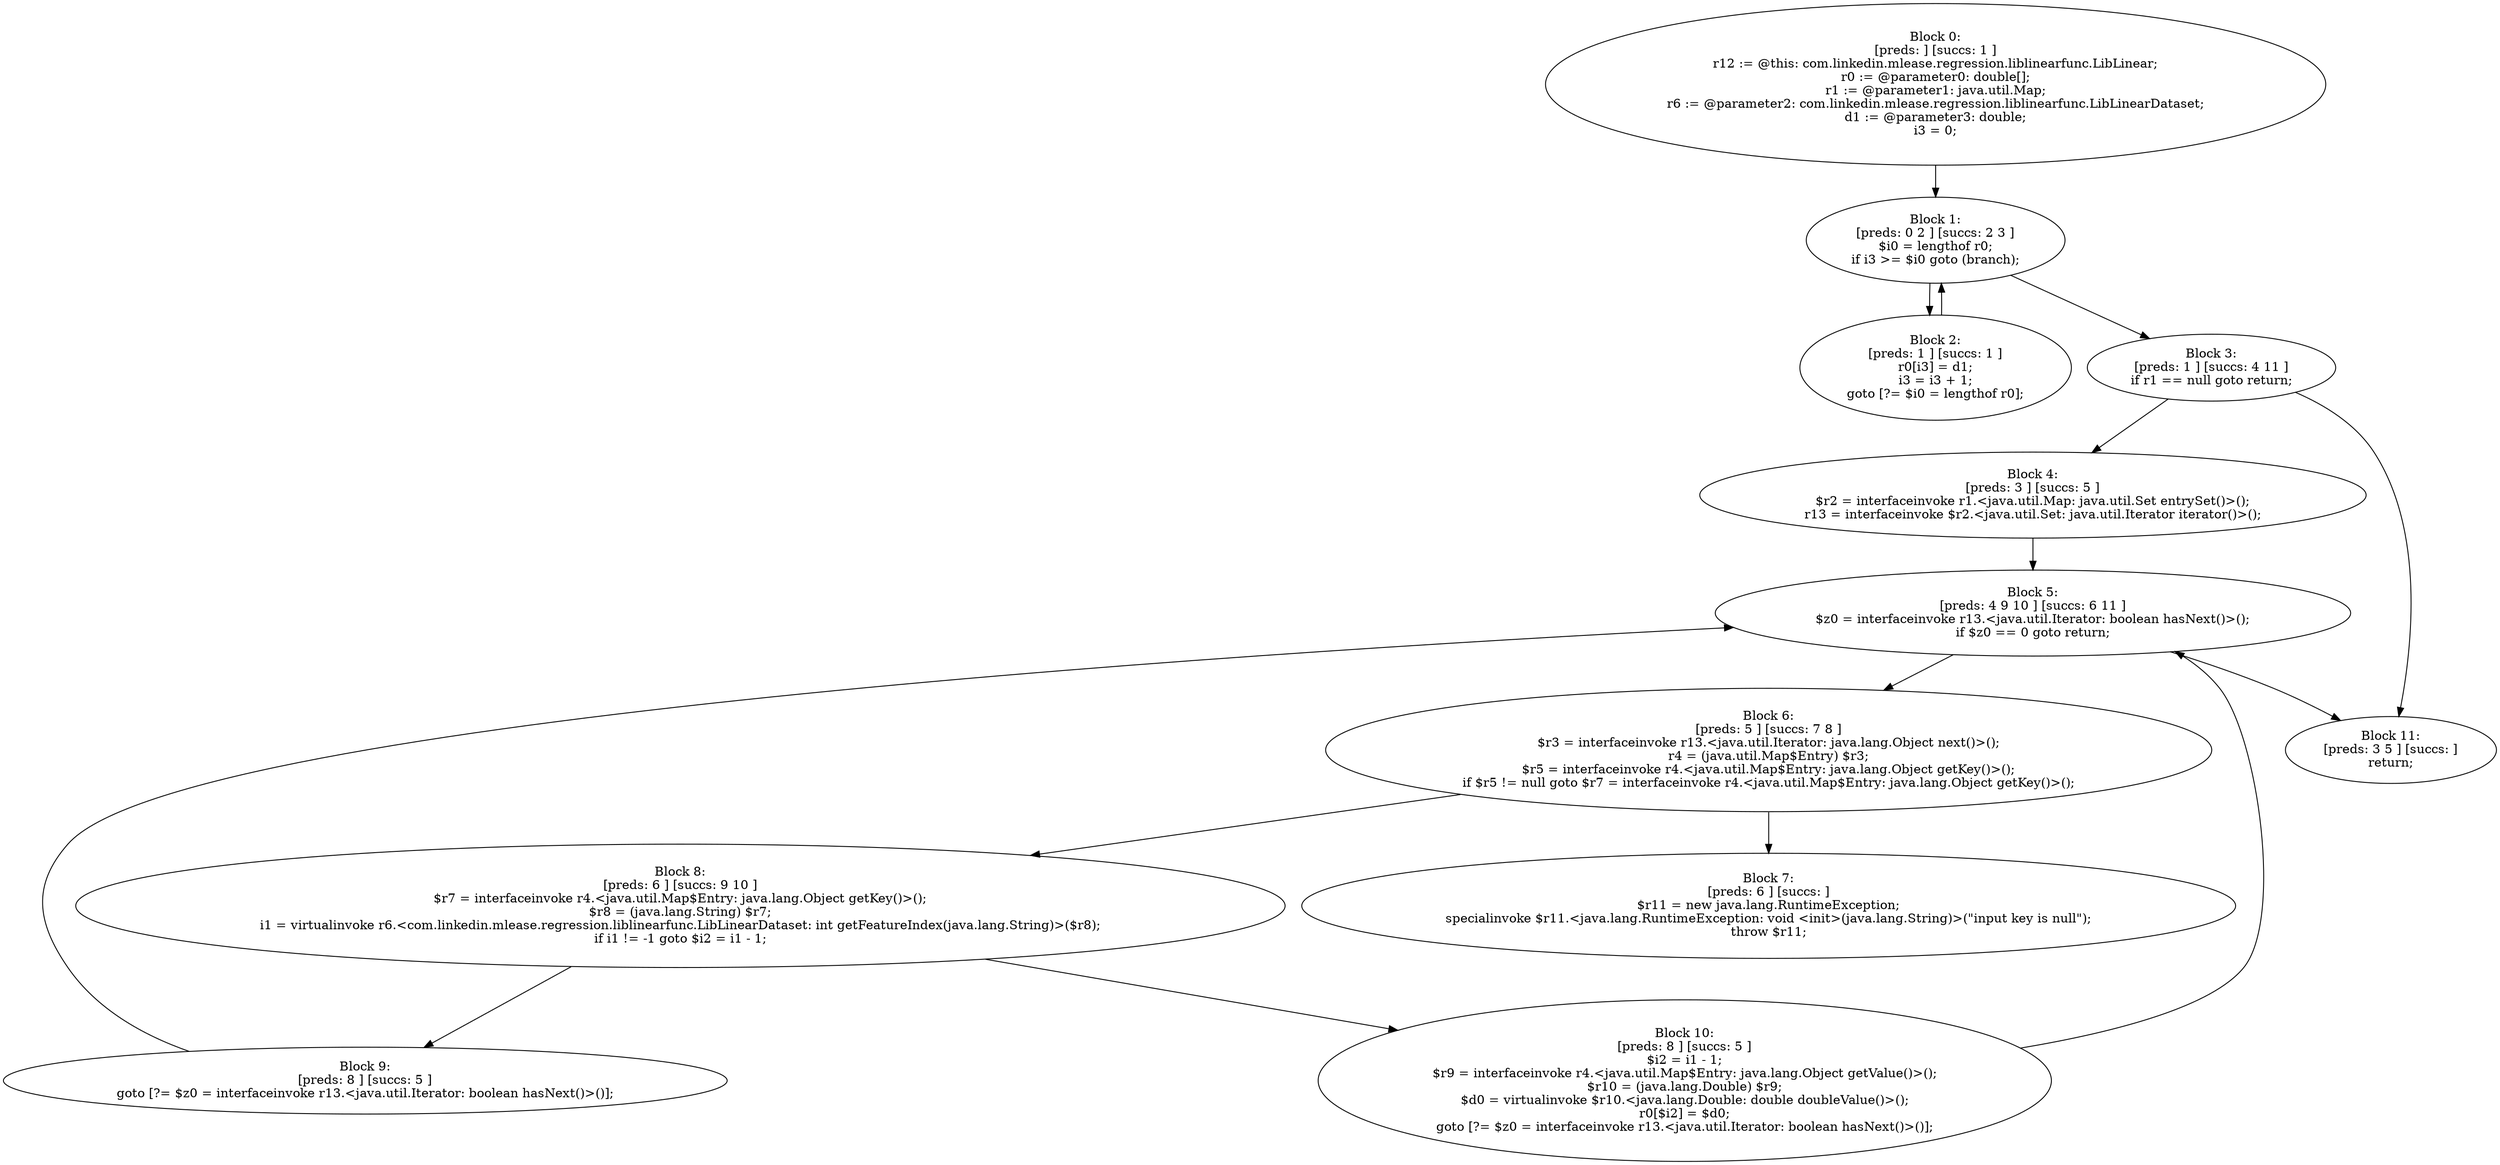 digraph "unitGraph" {
    "Block 0:
[preds: ] [succs: 1 ]
r12 := @this: com.linkedin.mlease.regression.liblinearfunc.LibLinear;
r0 := @parameter0: double[];
r1 := @parameter1: java.util.Map;
r6 := @parameter2: com.linkedin.mlease.regression.liblinearfunc.LibLinearDataset;
d1 := @parameter3: double;
i3 = 0;
"
    "Block 1:
[preds: 0 2 ] [succs: 2 3 ]
$i0 = lengthof r0;
if i3 >= $i0 goto (branch);
"
    "Block 2:
[preds: 1 ] [succs: 1 ]
r0[i3] = d1;
i3 = i3 + 1;
goto [?= $i0 = lengthof r0];
"
    "Block 3:
[preds: 1 ] [succs: 4 11 ]
if r1 == null goto return;
"
    "Block 4:
[preds: 3 ] [succs: 5 ]
$r2 = interfaceinvoke r1.<java.util.Map: java.util.Set entrySet()>();
r13 = interfaceinvoke $r2.<java.util.Set: java.util.Iterator iterator()>();
"
    "Block 5:
[preds: 4 9 10 ] [succs: 6 11 ]
$z0 = interfaceinvoke r13.<java.util.Iterator: boolean hasNext()>();
if $z0 == 0 goto return;
"
    "Block 6:
[preds: 5 ] [succs: 7 8 ]
$r3 = interfaceinvoke r13.<java.util.Iterator: java.lang.Object next()>();
r4 = (java.util.Map$Entry) $r3;
$r5 = interfaceinvoke r4.<java.util.Map$Entry: java.lang.Object getKey()>();
if $r5 != null goto $r7 = interfaceinvoke r4.<java.util.Map$Entry: java.lang.Object getKey()>();
"
    "Block 7:
[preds: 6 ] [succs: ]
$r11 = new java.lang.RuntimeException;
specialinvoke $r11.<java.lang.RuntimeException: void <init>(java.lang.String)>(\"input key is null\");
throw $r11;
"
    "Block 8:
[preds: 6 ] [succs: 9 10 ]
$r7 = interfaceinvoke r4.<java.util.Map$Entry: java.lang.Object getKey()>();
$r8 = (java.lang.String) $r7;
i1 = virtualinvoke r6.<com.linkedin.mlease.regression.liblinearfunc.LibLinearDataset: int getFeatureIndex(java.lang.String)>($r8);
if i1 != -1 goto $i2 = i1 - 1;
"
    "Block 9:
[preds: 8 ] [succs: 5 ]
goto [?= $z0 = interfaceinvoke r13.<java.util.Iterator: boolean hasNext()>()];
"
    "Block 10:
[preds: 8 ] [succs: 5 ]
$i2 = i1 - 1;
$r9 = interfaceinvoke r4.<java.util.Map$Entry: java.lang.Object getValue()>();
$r10 = (java.lang.Double) $r9;
$d0 = virtualinvoke $r10.<java.lang.Double: double doubleValue()>();
r0[$i2] = $d0;
goto [?= $z0 = interfaceinvoke r13.<java.util.Iterator: boolean hasNext()>()];
"
    "Block 11:
[preds: 3 5 ] [succs: ]
return;
"
    "Block 0:
[preds: ] [succs: 1 ]
r12 := @this: com.linkedin.mlease.regression.liblinearfunc.LibLinear;
r0 := @parameter0: double[];
r1 := @parameter1: java.util.Map;
r6 := @parameter2: com.linkedin.mlease.regression.liblinearfunc.LibLinearDataset;
d1 := @parameter3: double;
i3 = 0;
"->"Block 1:
[preds: 0 2 ] [succs: 2 3 ]
$i0 = lengthof r0;
if i3 >= $i0 goto (branch);
";
    "Block 1:
[preds: 0 2 ] [succs: 2 3 ]
$i0 = lengthof r0;
if i3 >= $i0 goto (branch);
"->"Block 2:
[preds: 1 ] [succs: 1 ]
r0[i3] = d1;
i3 = i3 + 1;
goto [?= $i0 = lengthof r0];
";
    "Block 1:
[preds: 0 2 ] [succs: 2 3 ]
$i0 = lengthof r0;
if i3 >= $i0 goto (branch);
"->"Block 3:
[preds: 1 ] [succs: 4 11 ]
if r1 == null goto return;
";
    "Block 2:
[preds: 1 ] [succs: 1 ]
r0[i3] = d1;
i3 = i3 + 1;
goto [?= $i0 = lengthof r0];
"->"Block 1:
[preds: 0 2 ] [succs: 2 3 ]
$i0 = lengthof r0;
if i3 >= $i0 goto (branch);
";
    "Block 3:
[preds: 1 ] [succs: 4 11 ]
if r1 == null goto return;
"->"Block 4:
[preds: 3 ] [succs: 5 ]
$r2 = interfaceinvoke r1.<java.util.Map: java.util.Set entrySet()>();
r13 = interfaceinvoke $r2.<java.util.Set: java.util.Iterator iterator()>();
";
    "Block 3:
[preds: 1 ] [succs: 4 11 ]
if r1 == null goto return;
"->"Block 11:
[preds: 3 5 ] [succs: ]
return;
";
    "Block 4:
[preds: 3 ] [succs: 5 ]
$r2 = interfaceinvoke r1.<java.util.Map: java.util.Set entrySet()>();
r13 = interfaceinvoke $r2.<java.util.Set: java.util.Iterator iterator()>();
"->"Block 5:
[preds: 4 9 10 ] [succs: 6 11 ]
$z0 = interfaceinvoke r13.<java.util.Iterator: boolean hasNext()>();
if $z0 == 0 goto return;
";
    "Block 5:
[preds: 4 9 10 ] [succs: 6 11 ]
$z0 = interfaceinvoke r13.<java.util.Iterator: boolean hasNext()>();
if $z0 == 0 goto return;
"->"Block 6:
[preds: 5 ] [succs: 7 8 ]
$r3 = interfaceinvoke r13.<java.util.Iterator: java.lang.Object next()>();
r4 = (java.util.Map$Entry) $r3;
$r5 = interfaceinvoke r4.<java.util.Map$Entry: java.lang.Object getKey()>();
if $r5 != null goto $r7 = interfaceinvoke r4.<java.util.Map$Entry: java.lang.Object getKey()>();
";
    "Block 5:
[preds: 4 9 10 ] [succs: 6 11 ]
$z0 = interfaceinvoke r13.<java.util.Iterator: boolean hasNext()>();
if $z0 == 0 goto return;
"->"Block 11:
[preds: 3 5 ] [succs: ]
return;
";
    "Block 6:
[preds: 5 ] [succs: 7 8 ]
$r3 = interfaceinvoke r13.<java.util.Iterator: java.lang.Object next()>();
r4 = (java.util.Map$Entry) $r3;
$r5 = interfaceinvoke r4.<java.util.Map$Entry: java.lang.Object getKey()>();
if $r5 != null goto $r7 = interfaceinvoke r4.<java.util.Map$Entry: java.lang.Object getKey()>();
"->"Block 7:
[preds: 6 ] [succs: ]
$r11 = new java.lang.RuntimeException;
specialinvoke $r11.<java.lang.RuntimeException: void <init>(java.lang.String)>(\"input key is null\");
throw $r11;
";
    "Block 6:
[preds: 5 ] [succs: 7 8 ]
$r3 = interfaceinvoke r13.<java.util.Iterator: java.lang.Object next()>();
r4 = (java.util.Map$Entry) $r3;
$r5 = interfaceinvoke r4.<java.util.Map$Entry: java.lang.Object getKey()>();
if $r5 != null goto $r7 = interfaceinvoke r4.<java.util.Map$Entry: java.lang.Object getKey()>();
"->"Block 8:
[preds: 6 ] [succs: 9 10 ]
$r7 = interfaceinvoke r4.<java.util.Map$Entry: java.lang.Object getKey()>();
$r8 = (java.lang.String) $r7;
i1 = virtualinvoke r6.<com.linkedin.mlease.regression.liblinearfunc.LibLinearDataset: int getFeatureIndex(java.lang.String)>($r8);
if i1 != -1 goto $i2 = i1 - 1;
";
    "Block 8:
[preds: 6 ] [succs: 9 10 ]
$r7 = interfaceinvoke r4.<java.util.Map$Entry: java.lang.Object getKey()>();
$r8 = (java.lang.String) $r7;
i1 = virtualinvoke r6.<com.linkedin.mlease.regression.liblinearfunc.LibLinearDataset: int getFeatureIndex(java.lang.String)>($r8);
if i1 != -1 goto $i2 = i1 - 1;
"->"Block 9:
[preds: 8 ] [succs: 5 ]
goto [?= $z0 = interfaceinvoke r13.<java.util.Iterator: boolean hasNext()>()];
";
    "Block 8:
[preds: 6 ] [succs: 9 10 ]
$r7 = interfaceinvoke r4.<java.util.Map$Entry: java.lang.Object getKey()>();
$r8 = (java.lang.String) $r7;
i1 = virtualinvoke r6.<com.linkedin.mlease.regression.liblinearfunc.LibLinearDataset: int getFeatureIndex(java.lang.String)>($r8);
if i1 != -1 goto $i2 = i1 - 1;
"->"Block 10:
[preds: 8 ] [succs: 5 ]
$i2 = i1 - 1;
$r9 = interfaceinvoke r4.<java.util.Map$Entry: java.lang.Object getValue()>();
$r10 = (java.lang.Double) $r9;
$d0 = virtualinvoke $r10.<java.lang.Double: double doubleValue()>();
r0[$i2] = $d0;
goto [?= $z0 = interfaceinvoke r13.<java.util.Iterator: boolean hasNext()>()];
";
    "Block 9:
[preds: 8 ] [succs: 5 ]
goto [?= $z0 = interfaceinvoke r13.<java.util.Iterator: boolean hasNext()>()];
"->"Block 5:
[preds: 4 9 10 ] [succs: 6 11 ]
$z0 = interfaceinvoke r13.<java.util.Iterator: boolean hasNext()>();
if $z0 == 0 goto return;
";
    "Block 10:
[preds: 8 ] [succs: 5 ]
$i2 = i1 - 1;
$r9 = interfaceinvoke r4.<java.util.Map$Entry: java.lang.Object getValue()>();
$r10 = (java.lang.Double) $r9;
$d0 = virtualinvoke $r10.<java.lang.Double: double doubleValue()>();
r0[$i2] = $d0;
goto [?= $z0 = interfaceinvoke r13.<java.util.Iterator: boolean hasNext()>()];
"->"Block 5:
[preds: 4 9 10 ] [succs: 6 11 ]
$z0 = interfaceinvoke r13.<java.util.Iterator: boolean hasNext()>();
if $z0 == 0 goto return;
";
}
